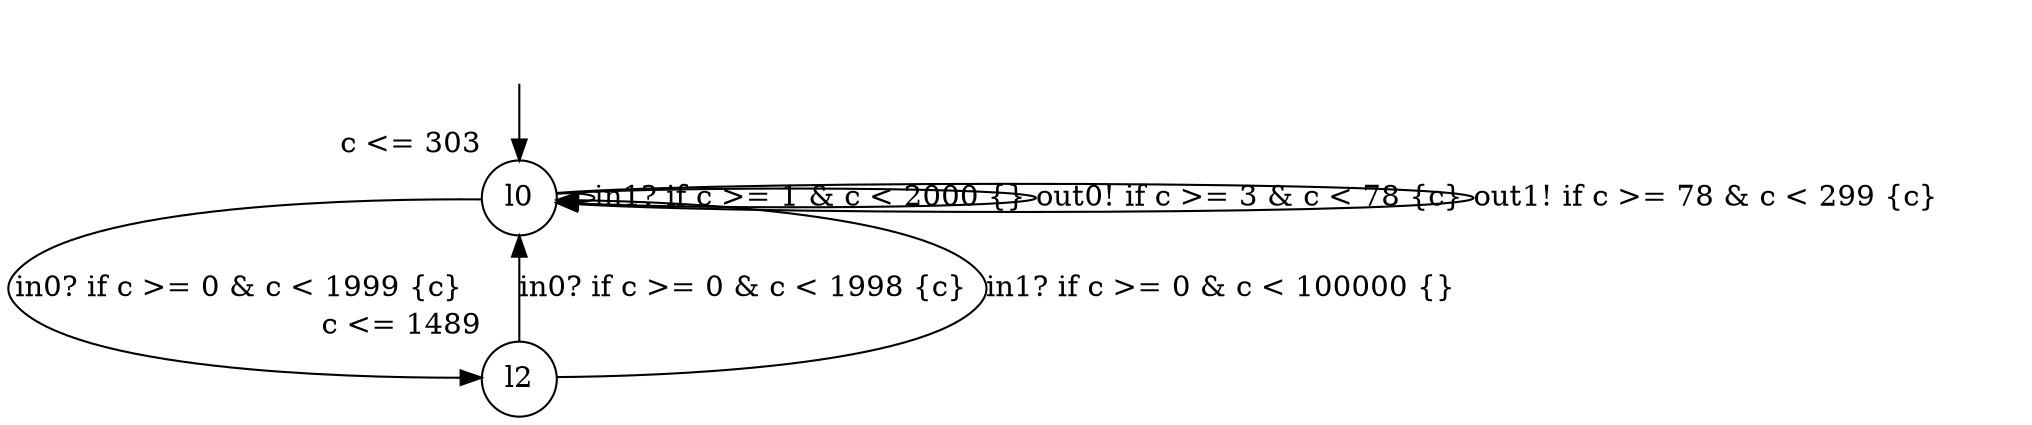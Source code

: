digraph g {
__start0 [label="" shape="none"];
l0 [shape="circle" margin=0 label="l0", xlabel="c <= 303"];
l2 [shape="circle" margin=0 label="l2", xlabel="c <= 1489"];
l0 -> l0 [label="in1? if c >= 1 & c < 2000 {} "];
l0 -> l0 [label="out0! if c >= 3 & c < 78 {c} "];
l0 -> l0 [label="out1! if c >= 78 & c < 299 {c} "];
l0 -> l2 [label="in0? if c >= 0 & c < 1999 {c} "];
l2 -> l0 [label="in0? if c >= 0 & c < 1998 {c} "];
l2 -> l0 [label="in1? if c >= 0 & c < 100000 {} "];
__start0 -> l0;
}
